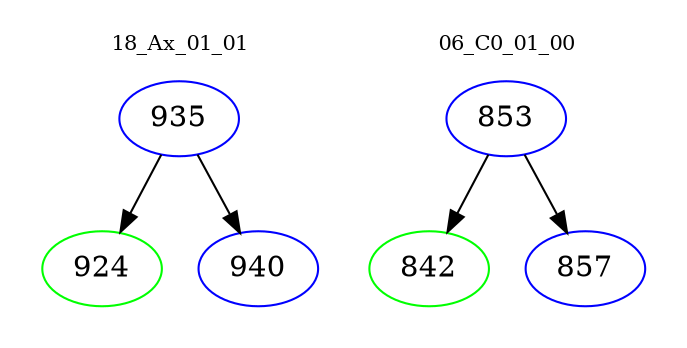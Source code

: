 digraph{
subgraph cluster_0 {
color = white
label = "18_Ax_01_01";
fontsize=10;
T0_935 [label="935", color="blue"]
T0_935 -> T0_924 [color="black"]
T0_924 [label="924", color="green"]
T0_935 -> T0_940 [color="black"]
T0_940 [label="940", color="blue"]
}
subgraph cluster_1 {
color = white
label = "06_C0_01_00";
fontsize=10;
T1_853 [label="853", color="blue"]
T1_853 -> T1_842 [color="black"]
T1_842 [label="842", color="green"]
T1_853 -> T1_857 [color="black"]
T1_857 [label="857", color="blue"]
}
}
